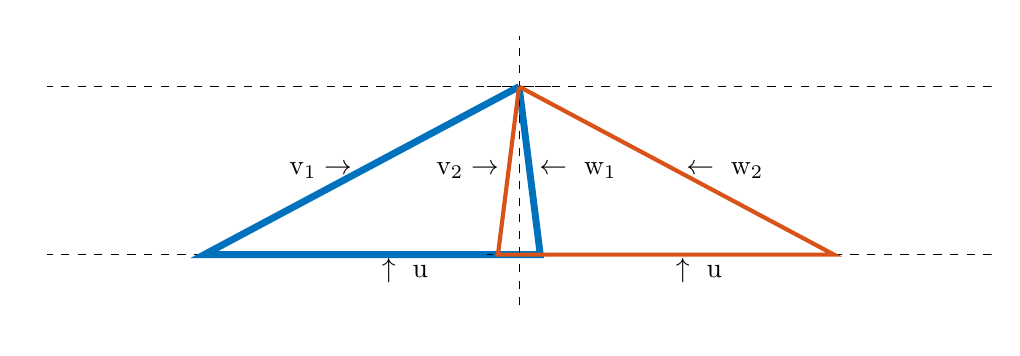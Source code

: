 % This file was created by matlab2tikz.
%
%The latest updates can be retrieved from
%  http://www.mathworks.com/matlabcentral/fileexchange/22022-matlab2tikz-matlab2tikz
%where you can also make suggestions and rate matlab2tikz.
%
\definecolor{mycolor1}{rgb}{0.0,0.447,0.741}%
\definecolor{mycolor2}{rgb}{0.85,0.325,0.098}%
\begin{tikzpicture}

\begin{axis}[%
unit vector ratio*=1 1 1,
width=12cm,
height=6cm,
scale only axis,
x dir=reverse,
xmin=-433.876,
xmax=433.876,
ymin=-50,
ymax=200,
axis background/.style={fill=white},
axis x line*=bottom,
axis y line*=left,
axis line style={draw=none},
yticklabels={,,},
xticklabels={,,},
tick style={draw=none}
]
\addplot [color=black, dashed, forget plot]
  table[row sep=crcr]{%
-29.128	154.335\\
433.876	154.335\\
};
\addplot [color=black, dashed, forget plot]
  table[row sep=crcr]{%
-29.128	0\\
433.876	0\\
};
\addplot [color=black, dashed, forget plot]
  table[row sep=crcr]{%
0	-77.167\\
0	231.502\\
};
\node[left, align=left]
at (axis cs:144.625,77.167) {$\text{v}_\text{1}\rightarrow$};
\node[right, align=left]
at (axis cs:-9.709,77.167) {$\leftarrow\text{ w}_\text{1}$};
\node[right, align=left]
at (axis cs:134.916,-15) {$\uparrow\text{ u}$};
\addplot [color=mycolor1, line width=2.5pt, forget plot]
  table[row sep=crcr]{%
0	154.335\\
289.251	0\\
-19.419	0\\
0	154.335\\
};
\addplot [color=black, dashed, forget plot]
  table[row sep=crcr]{%
-433.876	154.335\\
29.128	154.335\\
};
\addplot [color=black, dashed, forget plot]
  table[row sep=crcr]{%
-433.876	0\\
29.128	0\\
};
\addplot [color=black, dashed, forget plot]
  table[row sep=crcr]{%
0	-77.167\\
0	231.502\\
};
\node[left, align=left]
at (axis cs:9.709,77.167) {$\text{ v}_\text{2}\rightarrow$};
\node[right, align=left]
at (axis cs:-144.625,77.167) {$\leftarrow\text{ w}_\text{2}$};
\node[right, align=left]
at (axis cs:-134.916,-15) {$\uparrow\text{ u}$};
\addplot [color=mycolor2, line width=1.5pt, forget plot]
  table[row sep=crcr]{%
0	154.335\\
19.419	0\\
-289.251	0\\
0	154.335\\
};
\end{axis}
\end{tikzpicture}%
